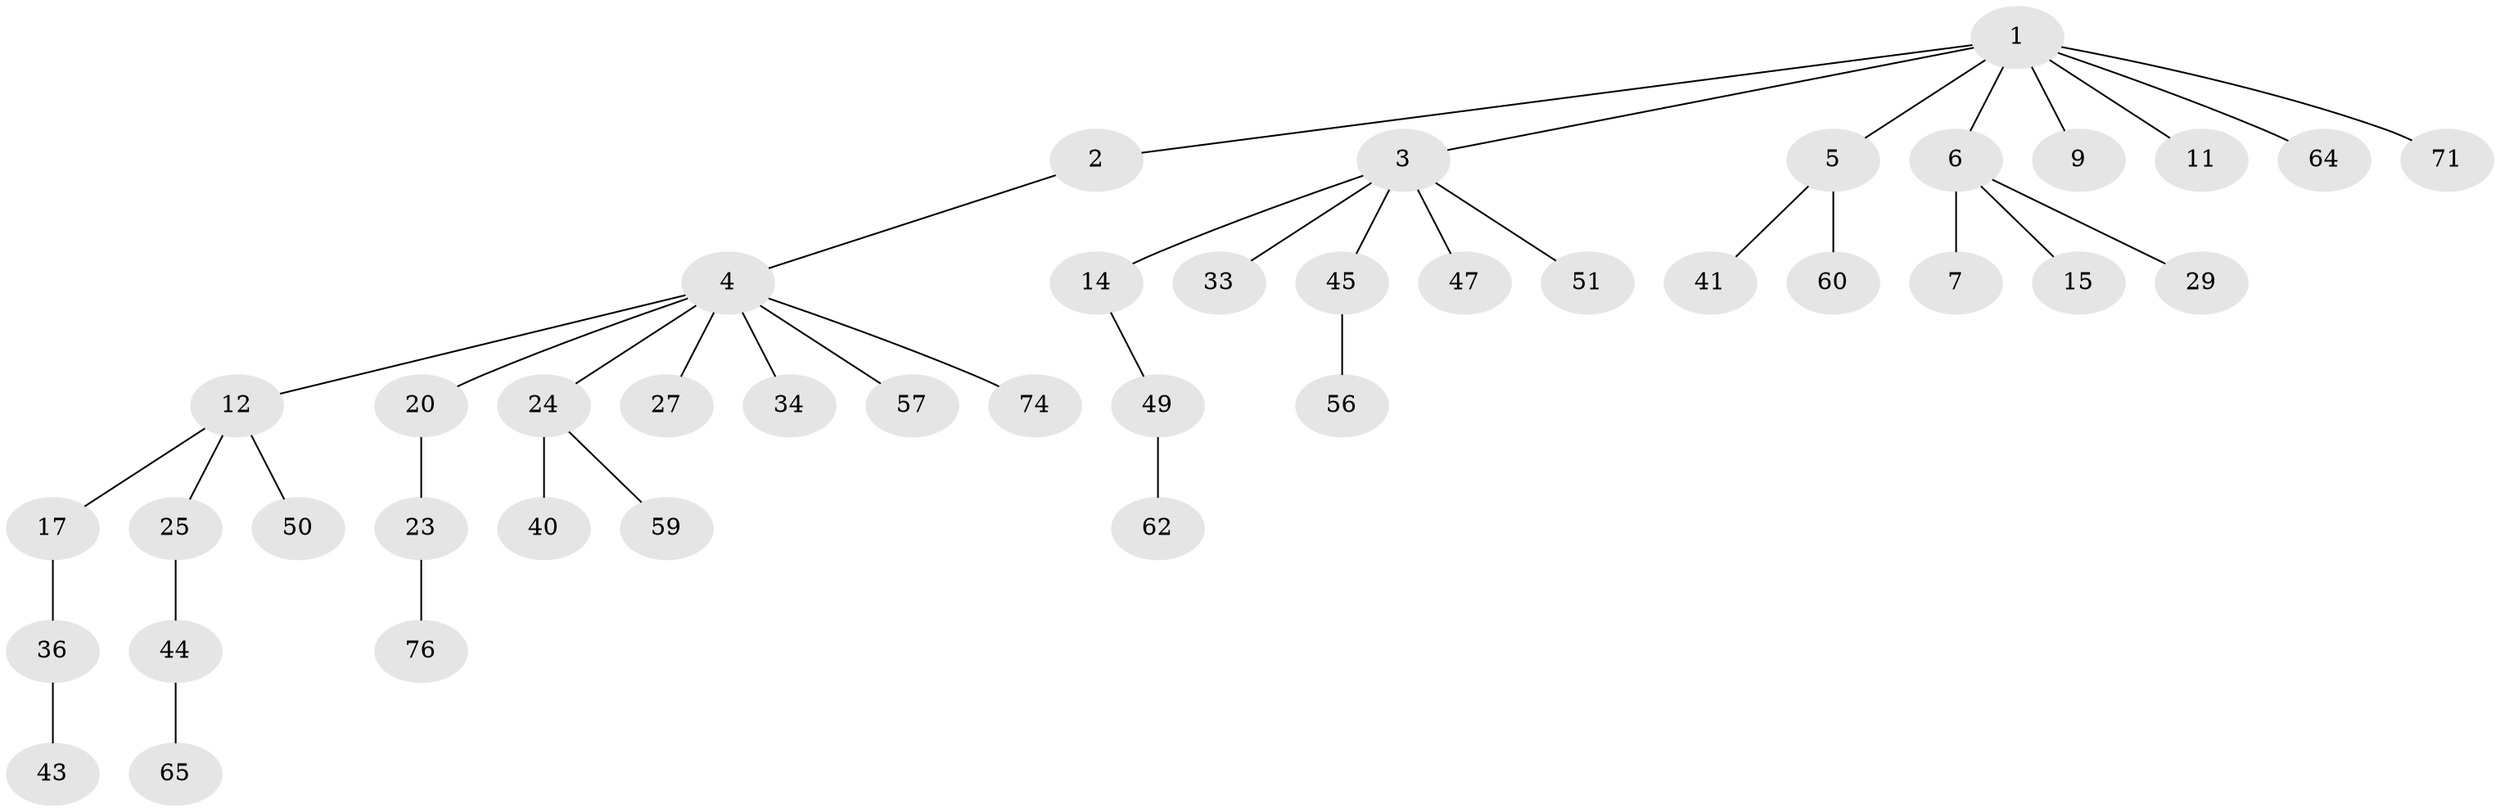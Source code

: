 // original degree distribution, {8: 0.012195121951219513, 2: 0.25609756097560976, 7: 0.012195121951219513, 5: 0.012195121951219513, 4: 0.08536585365853659, 1: 0.5121951219512195, 6: 0.012195121951219513, 3: 0.0975609756097561}
// Generated by graph-tools (version 1.1) at 2025/15/03/09/25 04:15:40]
// undirected, 41 vertices, 40 edges
graph export_dot {
graph [start="1"]
  node [color=gray90,style=filled];
  1;
  2;
  3 [super="+39+13+26+31"];
  4 [super="+8"];
  5 [super="+21+46+66"];
  6;
  7;
  9 [super="+79+61+58+38+54"];
  11 [super="+22"];
  12 [super="+18"];
  14 [super="+55+82"];
  15 [super="+75"];
  17 [super="+19"];
  20;
  23;
  24;
  25 [super="+30"];
  27 [super="+67"];
  29 [super="+32"];
  33 [super="+69+63"];
  34;
  36;
  40 [super="+81"];
  41;
  43;
  44 [super="+53"];
  45;
  47;
  49;
  50;
  51;
  56;
  57;
  59;
  60;
  62;
  64;
  65;
  71;
  74;
  76;
  1 -- 2;
  1 -- 3;
  1 -- 5;
  1 -- 6;
  1 -- 9;
  1 -- 11;
  1 -- 64;
  1 -- 71;
  2 -- 4;
  3 -- 14;
  3 -- 51;
  3 -- 47;
  3 -- 45;
  3 -- 33;
  4 -- 20;
  4 -- 27;
  4 -- 57;
  4 -- 34;
  4 -- 24;
  4 -- 74;
  4 -- 12;
  5 -- 41;
  5 -- 60;
  6 -- 7;
  6 -- 15;
  6 -- 29;
  12 -- 17;
  12 -- 25;
  12 -- 50;
  14 -- 49;
  17 -- 36;
  20 -- 23;
  23 -- 76;
  24 -- 40;
  24 -- 59;
  25 -- 44;
  36 -- 43;
  44 -- 65;
  45 -- 56;
  49 -- 62;
}

